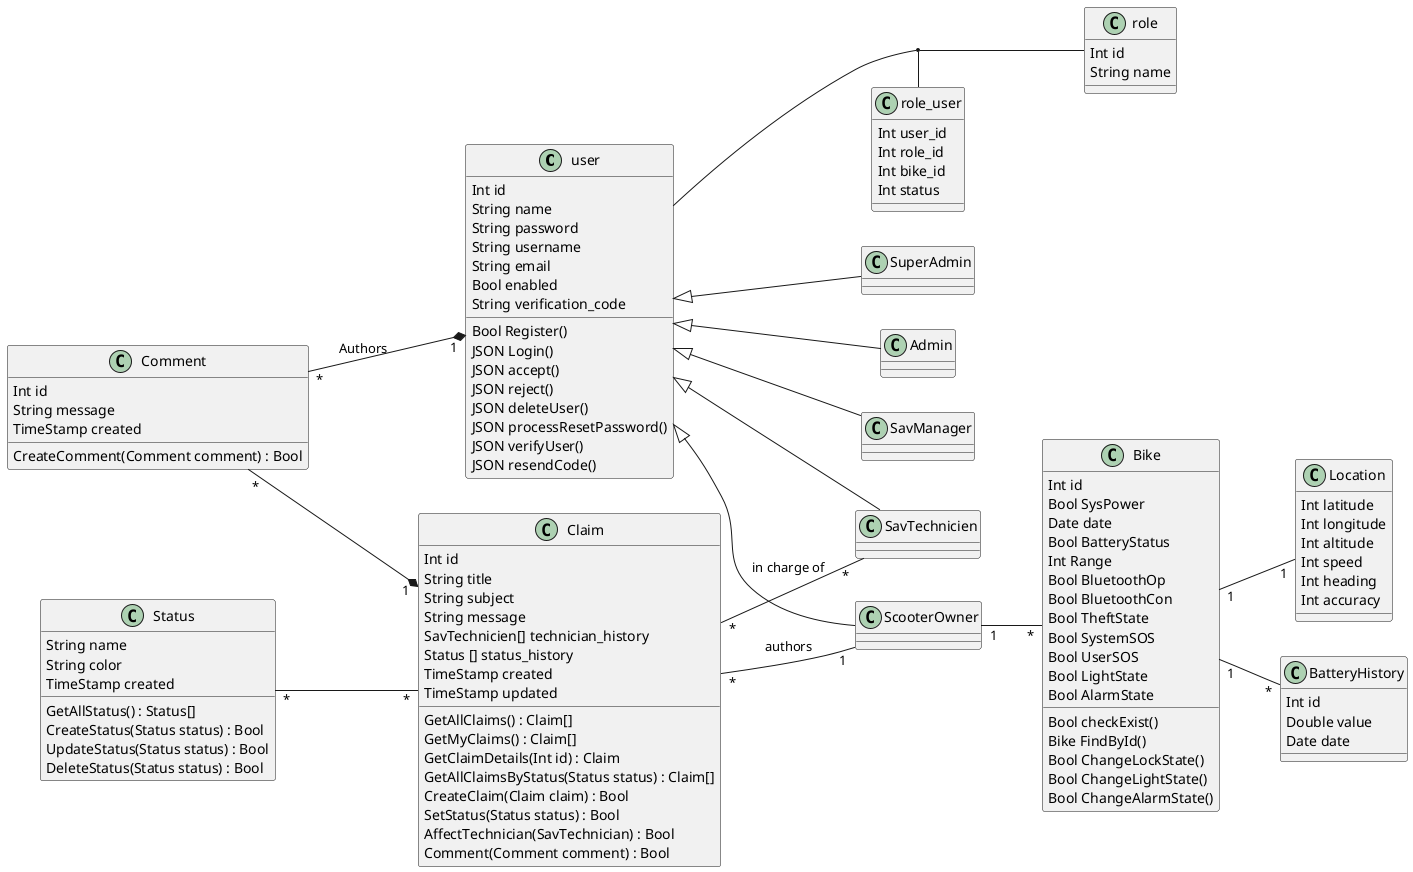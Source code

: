 @startuml general_class_diagram
Class user {
Int id
String name
String password
String username
String email
Bool enabled 
String verification_code
Bool Register()
JSON Login()
JSON accept()
JSON reject()
JSON deleteUser()
JSON processResetPassword()
JSON verifyUser()
JSON resendCode()
}

Class role{
Int id
String name
}

Class role_user{
Int user_id
Int role_id
Int bike_id
Int status
}
(user,role) "1..*" - "0..*" role_user

 
Class SuperAdmin{}
Class Admin{}
Class SavManager{}
Class SavTechnicien{}
Class ScooterOwner{}
Class Location{
    Int latitude
    Int longitude
    Int altitude
    Int speed
    Int heading
    Int accuracy
}
Class BatteryHistory{
    Int id
    Double value
    Date date
}
Class Bike{
    Int id
    Bool SysPower
    Date date
    ' Location location
    Bool BatteryStatus
    ' BatteryHistory[] batteryHistory
    Int Range
    Bool BluetoothOp
    Bool BluetoothCon
    Bool TheftState
    Bool SystemSOS
    Bool UserSOS
    Bool LightState
    Bool AlarmState
    Bool checkExist()
    Bike FindById()
    Bool ChangeLockState()
    Bool ChangeLightState()
    Bool ChangeAlarmState()

}

left to right direction
user <|-- SuperAdmin
user <|-- Admin
user <|-- SavManager
user <|-- SavTechnicien
user <|-- ScooterOwner

Class Claim {
Int id
String title
String subject
String message
SavTechnicien[] technician_history
Status [] status_history
TimeStamp created
TimeStamp updated

GetAllClaims() : Claim[]
GetMyClaims() : Claim[]
GetClaimDetails(Int id) : Claim
GetAllClaimsByStatus(Status status) : Claim[]
CreateClaim(Claim claim) : Bool
SetStatus(Status status) : Bool
AffectTechnician(SavTechnician) : Bool
Comment(Comment comment) : Bool

}

Class Comment{
Int id
String message
TimeStamp created

CreateComment(Comment comment) : Bool

}

Class Status{
String name
String color
TimeStamp created

GetAllStatus() : Status[]
CreateStatus(Status status) : Bool
UpdateStatus(Status status) : Bool
DeleteStatus(Status status) : Bool

}

Claim "*"--"*" SavTechnicien : in charge of 
Claim "*"--"1" ScooterOwner : authors
Comment "*"--*"1" Claim
Comment "*"--*"1" user : Authors
Status "*"--"*" Claim
Bike "1"--"1" Location
Bike "1"--"*" BatteryHistory
ScooterOwner "1"--"*" Bike

@enduml